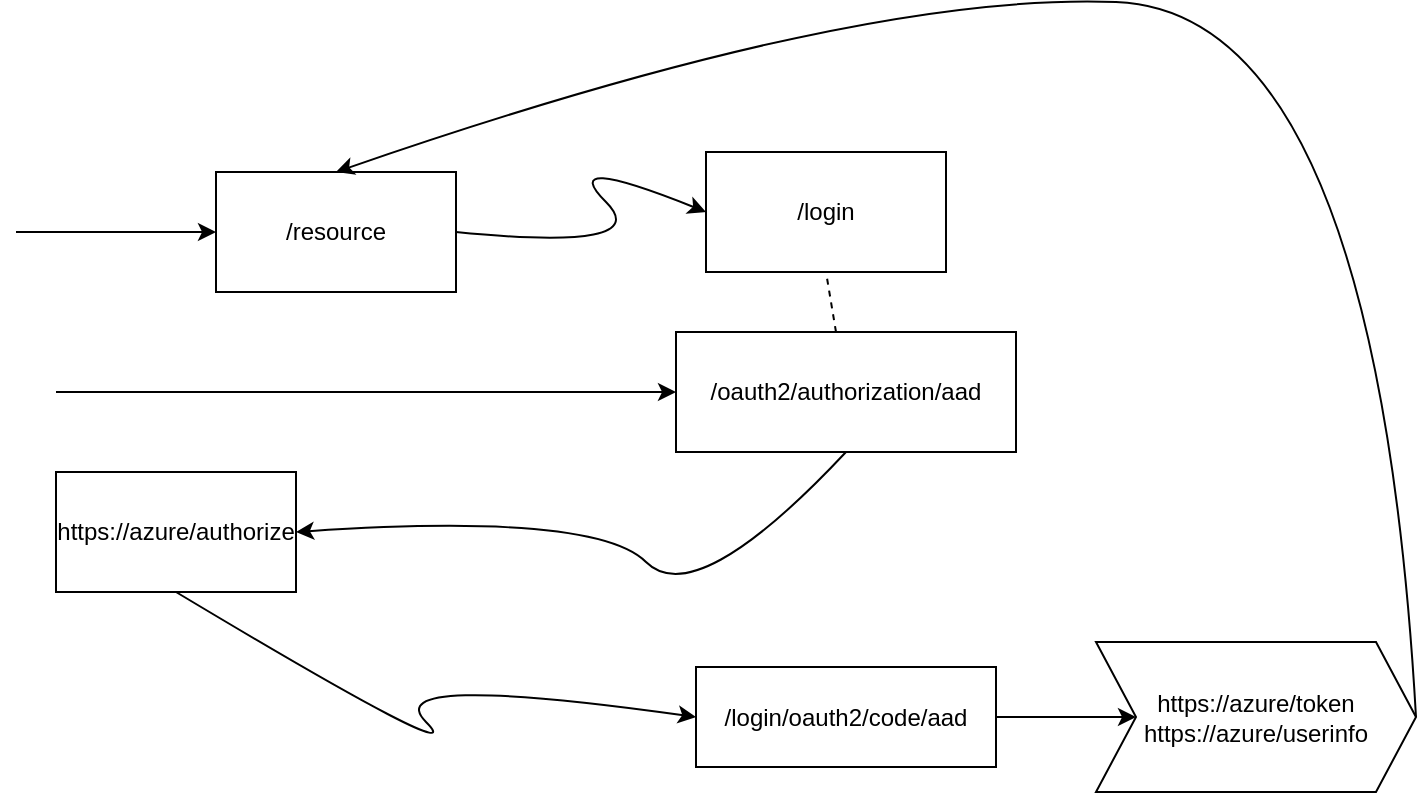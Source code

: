 <mxfile version="12.1.0" type="github" pages="1"><diagram id="jSukEaBegsZdFPG1fm6I" name="Page-1"><mxGraphModel dx="1408" dy="787" grid="1" gridSize="10" guides="1" tooltips="1" connect="1" arrows="1" fold="1" page="1" pageScale="1" pageWidth="850" pageHeight="1100" math="0" shadow="0"><root><mxCell id="0"/><mxCell id="1" parent="0"/><mxCell id="NcvWFcbowZF65TJOgVDc-1" value="/resource" style="rounded=0;whiteSpace=wrap;html=1;" parent="1" vertex="1"><mxGeometry x="120" y="140" width="120" height="60" as="geometry"/></mxCell><mxCell id="NcvWFcbowZF65TJOgVDc-2" value="" style="endArrow=classic;html=1;entryX=0;entryY=0.5;entryDx=0;entryDy=0;" parent="1" target="NcvWFcbowZF65TJOgVDc-1" edge="1"><mxGeometry width="50" height="50" relative="1" as="geometry"><mxPoint x="20" y="170" as="sourcePoint"/><mxPoint x="70" y="145" as="targetPoint"/></mxGeometry></mxCell><mxCell id="NcvWFcbowZF65TJOgVDc-5" value="/login" style="rounded=0;whiteSpace=wrap;html=1;" parent="1" vertex="1"><mxGeometry x="365" y="130" width="120" height="60" as="geometry"/></mxCell><mxCell id="NcvWFcbowZF65TJOgVDc-6" value="" style="curved=1;endArrow=classic;html=1;exitX=1;exitY=0.5;exitDx=0;exitDy=0;entryX=0;entryY=0.5;entryDx=0;entryDy=0;" parent="1" source="NcvWFcbowZF65TJOgVDc-1" target="NcvWFcbowZF65TJOgVDc-5" edge="1"><mxGeometry width="50" height="50" relative="1" as="geometry"><mxPoint x="290" y="180" as="sourcePoint"/><mxPoint x="340" y="130" as="targetPoint"/><Array as="points"><mxPoint x="340" y="180"/><mxPoint x="290" y="130"/></Array></mxGeometry></mxCell><mxCell id="NcvWFcbowZF65TJOgVDc-7" value="/oauth2/authorization/aad" style="rounded=0;whiteSpace=wrap;html=1;" parent="1" vertex="1"><mxGeometry x="350" y="220" width="170" height="60" as="geometry"/></mxCell><mxCell id="NcvWFcbowZF65TJOgVDc-8" value="" style="endArrow=classic;html=1;entryX=0;entryY=0.5;entryDx=0;entryDy=0;" parent="1" target="NcvWFcbowZF65TJOgVDc-7" edge="1"><mxGeometry width="50" height="50" relative="1" as="geometry"><mxPoint x="40" y="250" as="sourcePoint"/><mxPoint x="60" y="320" as="targetPoint"/></mxGeometry></mxCell><mxCell id="NcvWFcbowZF65TJOgVDc-9" value="https://azure/authorize" style="rounded=0;whiteSpace=wrap;html=1;" parent="1" vertex="1"><mxGeometry x="40" y="290" width="120" height="60" as="geometry"/></mxCell><mxCell id="NcvWFcbowZF65TJOgVDc-10" value="" style="curved=1;endArrow=classic;html=1;entryX=1;entryY=0.5;entryDx=0;entryDy=0;exitX=0.5;exitY=1;exitDx=0;exitDy=0;" parent="1" source="NcvWFcbowZF65TJOgVDc-7" target="NcvWFcbowZF65TJOgVDc-9" edge="1"><mxGeometry width="50" height="50" relative="1" as="geometry"><mxPoint x="310" y="360" as="sourcePoint"/><mxPoint x="360" y="310" as="targetPoint"/><Array as="points"><mxPoint x="360" y="360"/><mxPoint x="310" y="310"/></Array></mxGeometry></mxCell><mxCell id="NcvWFcbowZF65TJOgVDc-15" style="edgeStyle=orthogonalEdgeStyle;rounded=0;orthogonalLoop=1;jettySize=auto;html=1;" parent="1" source="NcvWFcbowZF65TJOgVDc-11" target="NcvWFcbowZF65TJOgVDc-14" edge="1"><mxGeometry relative="1" as="geometry"/></mxCell><mxCell id="NcvWFcbowZF65TJOgVDc-11" value="/login/oauth2/code/aad" style="rounded=0;whiteSpace=wrap;html=1;" parent="1" vertex="1"><mxGeometry x="360" y="387.5" width="150" height="50" as="geometry"/></mxCell><mxCell id="NcvWFcbowZF65TJOgVDc-13" value="" style="curved=1;endArrow=classic;html=1;entryX=0;entryY=0.5;entryDx=0;entryDy=0;exitX=0.5;exitY=1;exitDx=0;exitDy=0;" parent="1" source="NcvWFcbowZF65TJOgVDc-9" target="NcvWFcbowZF65TJOgVDc-11" edge="1"><mxGeometry width="50" height="50" relative="1" as="geometry"><mxPoint x="200" y="440" as="sourcePoint"/><mxPoint x="250" y="390" as="targetPoint"/><Array as="points"><mxPoint x="250" y="440"/><mxPoint x="200" y="390"/></Array></mxGeometry></mxCell><mxCell id="NcvWFcbowZF65TJOgVDc-14" value="https://azure/token&lt;br&gt;https://azure/userinfo" style="shape=step;perimeter=stepPerimeter;whiteSpace=wrap;html=1;fixedSize=1;" parent="1" vertex="1"><mxGeometry x="560" y="375" width="160" height="75" as="geometry"/></mxCell><mxCell id="NcvWFcbowZF65TJOgVDc-16" value="" style="curved=1;endArrow=classic;html=1;exitX=1;exitY=0.5;exitDx=0;exitDy=0;entryX=0.5;entryY=0;entryDx=0;entryDy=0;" parent="1" source="NcvWFcbowZF65TJOgVDc-14" target="NcvWFcbowZF65TJOgVDc-1" edge="1"><mxGeometry width="50" height="50" relative="1" as="geometry"><mxPoint x="170" y="520" as="sourcePoint"/><mxPoint x="220" y="470" as="targetPoint"/><Array as="points"><mxPoint x="700" y="60"/><mxPoint x="440" y="50"/></Array></mxGeometry></mxCell><mxCell id="REyiqwkC0DbUFTyKL4Go-1" value="" style="endArrow=none;dashed=1;html=1;entryX=0.5;entryY=1;entryDx=0;entryDy=0;" edge="1" parent="1" source="NcvWFcbowZF65TJOgVDc-7" target="NcvWFcbowZF65TJOgVDc-5"><mxGeometry width="50" height="50" relative="1" as="geometry"><mxPoint x="10" y="520" as="sourcePoint"/><mxPoint x="60" y="470" as="targetPoint"/></mxGeometry></mxCell></root></mxGraphModel></diagram></mxfile>